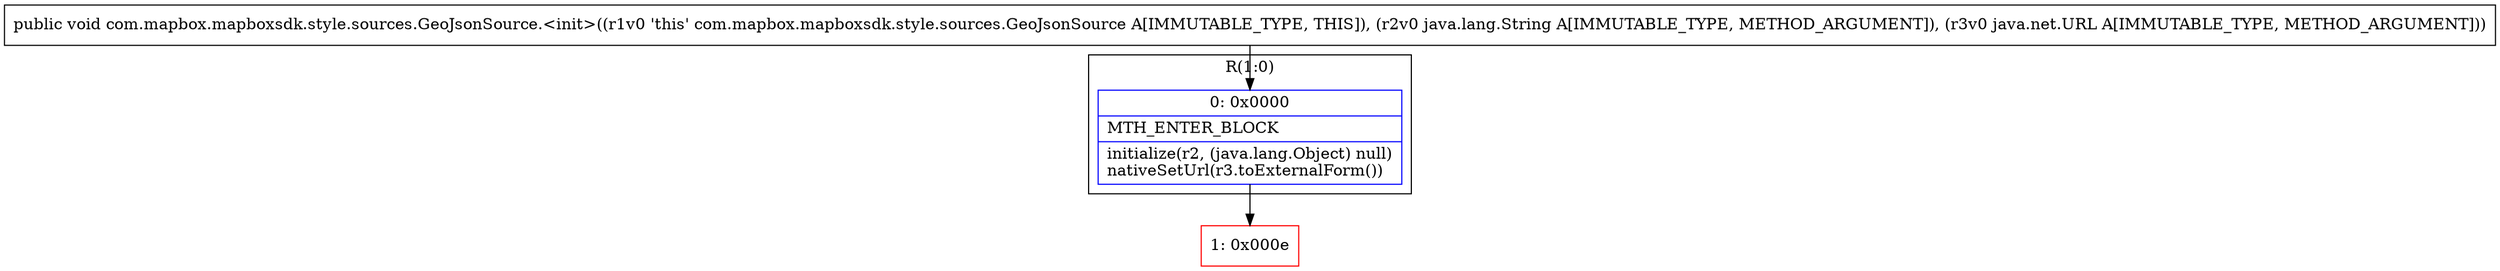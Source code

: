 digraph "CFG forcom.mapbox.mapboxsdk.style.sources.GeoJsonSource.\<init\>(Ljava\/lang\/String;Ljava\/net\/URL;)V" {
subgraph cluster_Region_938863021 {
label = "R(1:0)";
node [shape=record,color=blue];
Node_0 [shape=record,label="{0\:\ 0x0000|MTH_ENTER_BLOCK\l|initialize(r2, (java.lang.Object) null)\lnativeSetUrl(r3.toExternalForm())\l}"];
}
Node_1 [shape=record,color=red,label="{1\:\ 0x000e}"];
MethodNode[shape=record,label="{public void com.mapbox.mapboxsdk.style.sources.GeoJsonSource.\<init\>((r1v0 'this' com.mapbox.mapboxsdk.style.sources.GeoJsonSource A[IMMUTABLE_TYPE, THIS]), (r2v0 java.lang.String A[IMMUTABLE_TYPE, METHOD_ARGUMENT]), (r3v0 java.net.URL A[IMMUTABLE_TYPE, METHOD_ARGUMENT])) }"];
MethodNode -> Node_0;
Node_0 -> Node_1;
}

